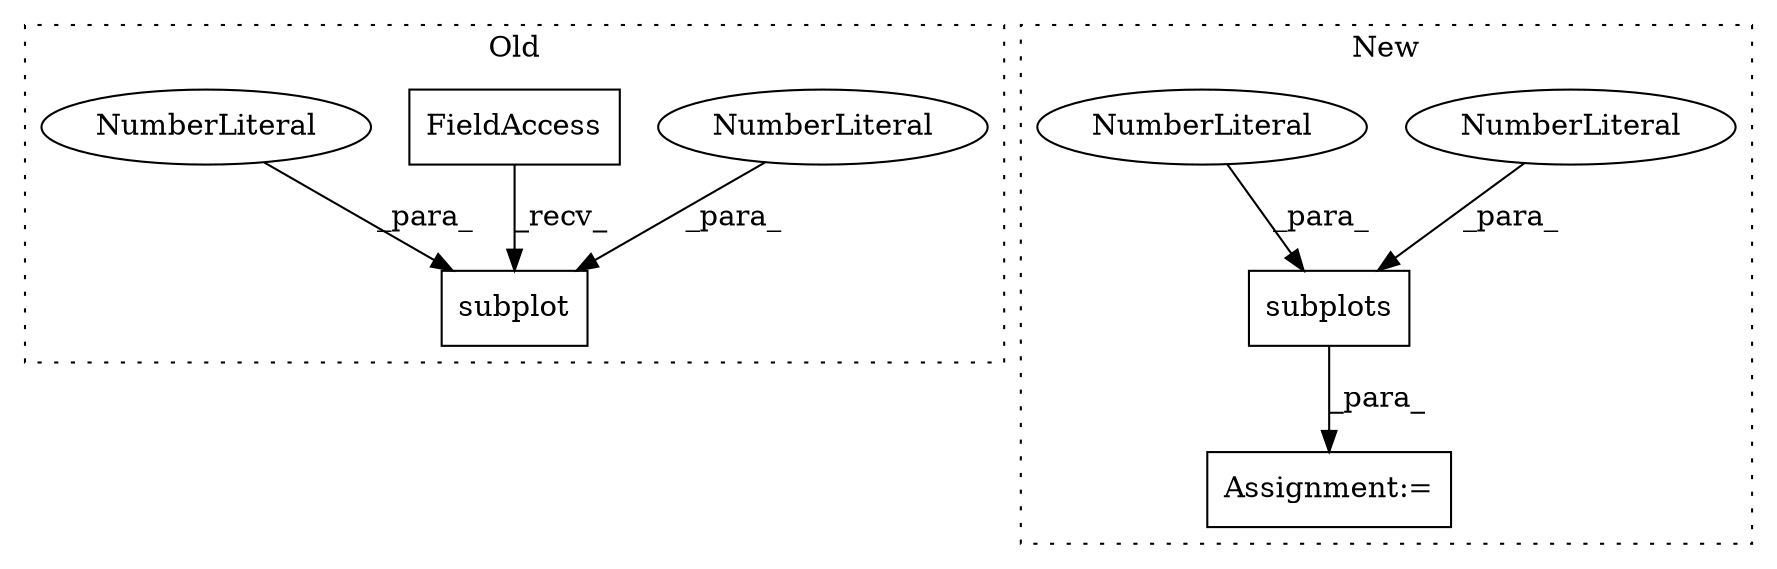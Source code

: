 digraph G {
subgraph cluster0 {
1 [label="subplot" a="32" s="679,692" l="8,1" shape="box"];
3 [label="NumberLiteral" a="34" s="691" l="1" shape="ellipse"];
4 [label="FieldAccess" a="22" s="661" l="10" shape="box"];
8 [label="NumberLiteral" a="34" s="689" l="1" shape="ellipse"];
label = "Old";
style="dotted";
}
subgraph cluster1 {
2 [label="subplots" a="32" s="733,766" l="9,2" shape="box"];
5 [label="NumberLiteral" a="34" s="742" l="1" shape="ellipse"];
6 [label="NumberLiteral" a="34" s="744" l="1" shape="ellipse"];
7 [label="Assignment:=" a="7" s="713" l="2" shape="box"];
label = "New";
style="dotted";
}
2 -> 7 [label="_para_"];
3 -> 1 [label="_para_"];
4 -> 1 [label="_recv_"];
5 -> 2 [label="_para_"];
6 -> 2 [label="_para_"];
8 -> 1 [label="_para_"];
}
